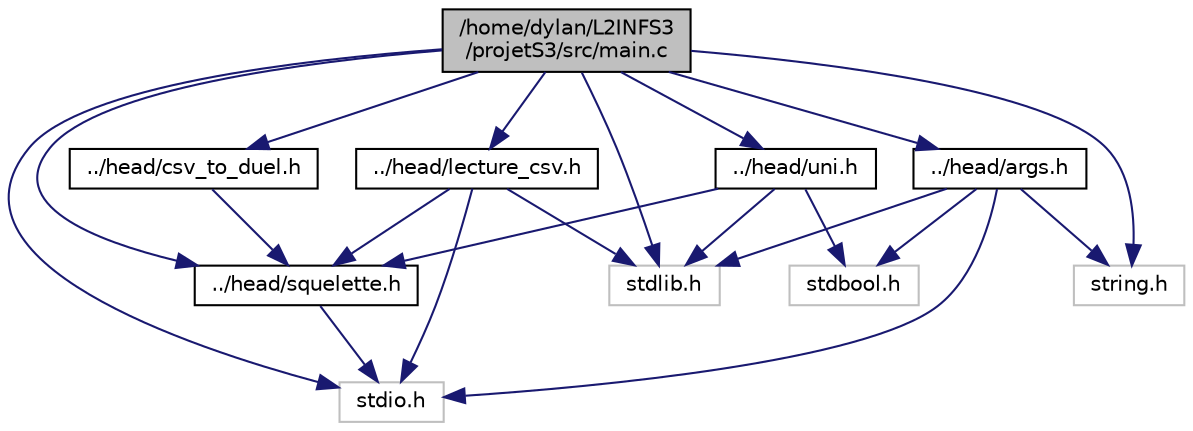digraph "/home/dylan/L2INFS3/projetS3/src/main.c"
{
  edge [fontname="Helvetica",fontsize="10",labelfontname="Helvetica",labelfontsize="10"];
  node [fontname="Helvetica",fontsize="10",shape=record];
  Node0 [label="/home/dylan/L2INFS3\l/projetS3/src/main.c",height=0.2,width=0.4,color="black", fillcolor="grey75", style="filled", fontcolor="black"];
  Node0 -> Node1 [color="midnightblue",fontsize="10",style="solid",fontname="Helvetica"];
  Node1 [label="stdio.h",height=0.2,width=0.4,color="grey75", fillcolor="white", style="filled"];
  Node0 -> Node2 [color="midnightblue",fontsize="10",style="solid",fontname="Helvetica"];
  Node2 [label="stdlib.h",height=0.2,width=0.4,color="grey75", fillcolor="white", style="filled"];
  Node0 -> Node3 [color="midnightblue",fontsize="10",style="solid",fontname="Helvetica"];
  Node3 [label="string.h",height=0.2,width=0.4,color="grey75", fillcolor="white", style="filled"];
  Node0 -> Node4 [color="midnightblue",fontsize="10",style="solid",fontname="Helvetica"];
  Node4 [label="../head/args.h",height=0.2,width=0.4,color="black", fillcolor="white", style="filled",URL="$args_8h.html",tooltip="Déclare un nouveau type de structure permettant de stocker les arguments ainsi que toutes les foncti..."];
  Node4 -> Node1 [color="midnightblue",fontsize="10",style="solid",fontname="Helvetica"];
  Node4 -> Node2 [color="midnightblue",fontsize="10",style="solid",fontname="Helvetica"];
  Node4 -> Node5 [color="midnightblue",fontsize="10",style="solid",fontname="Helvetica"];
  Node5 [label="stdbool.h",height=0.2,width=0.4,color="grey75", fillcolor="white", style="filled"];
  Node4 -> Node3 [color="midnightblue",fontsize="10",style="solid",fontname="Helvetica"];
  Node0 -> Node6 [color="midnightblue",fontsize="10",style="solid",fontname="Helvetica"];
  Node6 [label="../head/lecture_csv.h",height=0.2,width=0.4,color="black", fillcolor="white", style="filled",URL="$lecture__csv_8h.html",tooltip="Déclare la fonction permettant de lire t de stocker le contenu d&#39;un fichier csv. ..."];
  Node6 -> Node1 [color="midnightblue",fontsize="10",style="solid",fontname="Helvetica"];
  Node6 -> Node2 [color="midnightblue",fontsize="10",style="solid",fontname="Helvetica"];
  Node6 -> Node7 [color="midnightblue",fontsize="10",style="solid",fontname="Helvetica"];
  Node7 [label="../head/squelette.h",height=0.2,width=0.4,color="black", fillcolor="white", style="filled",URL="$squelette_8h.html",tooltip="Déclare un enssemble de types (tableaux/matrices de caractère/entiers) ainsi que les fonctions perm..."];
  Node7 -> Node1 [color="midnightblue",fontsize="10",style="solid",fontname="Helvetica"];
  Node0 -> Node7 [color="midnightblue",fontsize="10",style="solid",fontname="Helvetica"];
  Node0 -> Node8 [color="midnightblue",fontsize="10",style="solid",fontname="Helvetica"];
  Node8 [label="../head/csv_to_duel.h",height=0.2,width=0.4,color="black", fillcolor="white", style="filled",URL="$csv__to__duel_8h.html",tooltip="Déclare les fonctions permettant de transformer une structure t_mat_char_star_dyn en structure t_due..."];
  Node8 -> Node7 [color="midnightblue",fontsize="10",style="solid",fontname="Helvetica"];
  Node0 -> Node9 [color="midnightblue",fontsize="10",style="solid",fontname="Helvetica"];
  Node9 [label="../head/uni.h",height=0.2,width=0.4,color="black", fillcolor="white", style="filled",URL="$uni_8h.html",tooltip="Déclare un enssemble de fonctions permettant de dérouler un scrutin uninominal à un ou deux tour(s..."];
  Node9 -> Node7 [color="midnightblue",fontsize="10",style="solid",fontname="Helvetica"];
  Node9 -> Node5 [color="midnightblue",fontsize="10",style="solid",fontname="Helvetica"];
  Node9 -> Node2 [color="midnightblue",fontsize="10",style="solid",fontname="Helvetica"];
}
